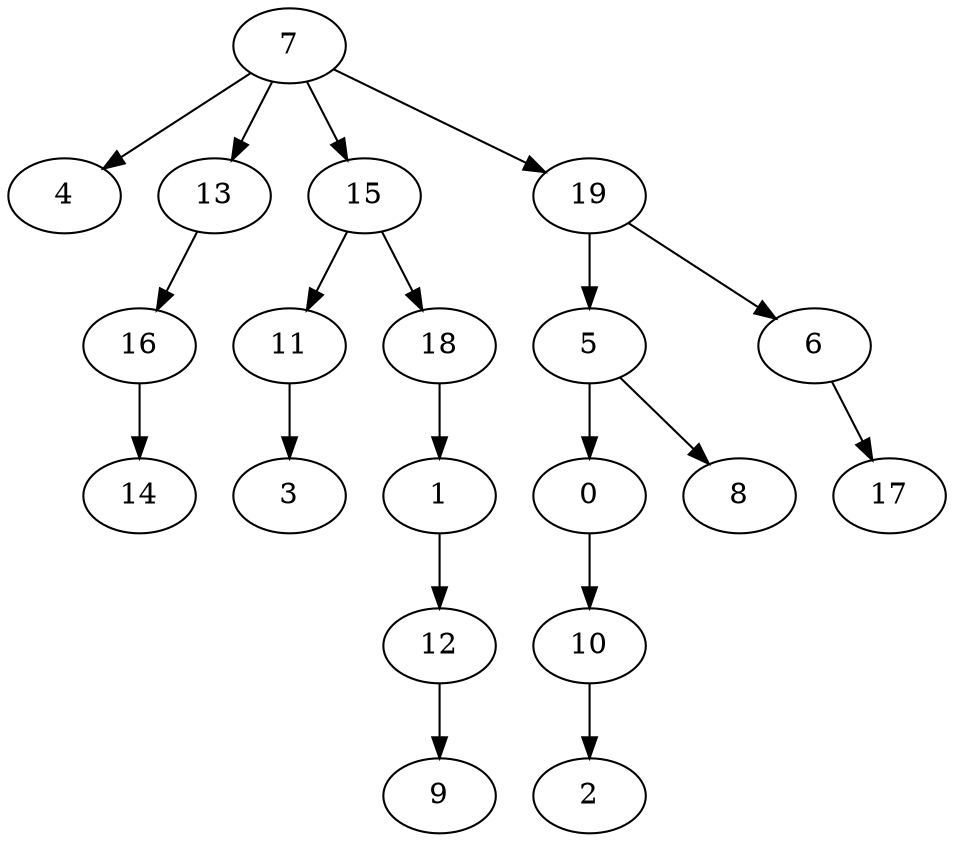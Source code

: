 strict digraph "" {
	0 -> 10;
	1 -> 12;
	5 -> 0;
	5 -> 8;
	6 -> 17;
	7 -> 4;
	7 -> 13;
	7 -> 15;
	7 -> 19;
	10 -> 2;
	11 -> 3;
	12 -> 9;
	13 -> 16;
	15 -> 11;
	15 -> 18;
	16 -> 14;
	18 -> 1;
	19 -> 5;
	19 -> 6;
}
